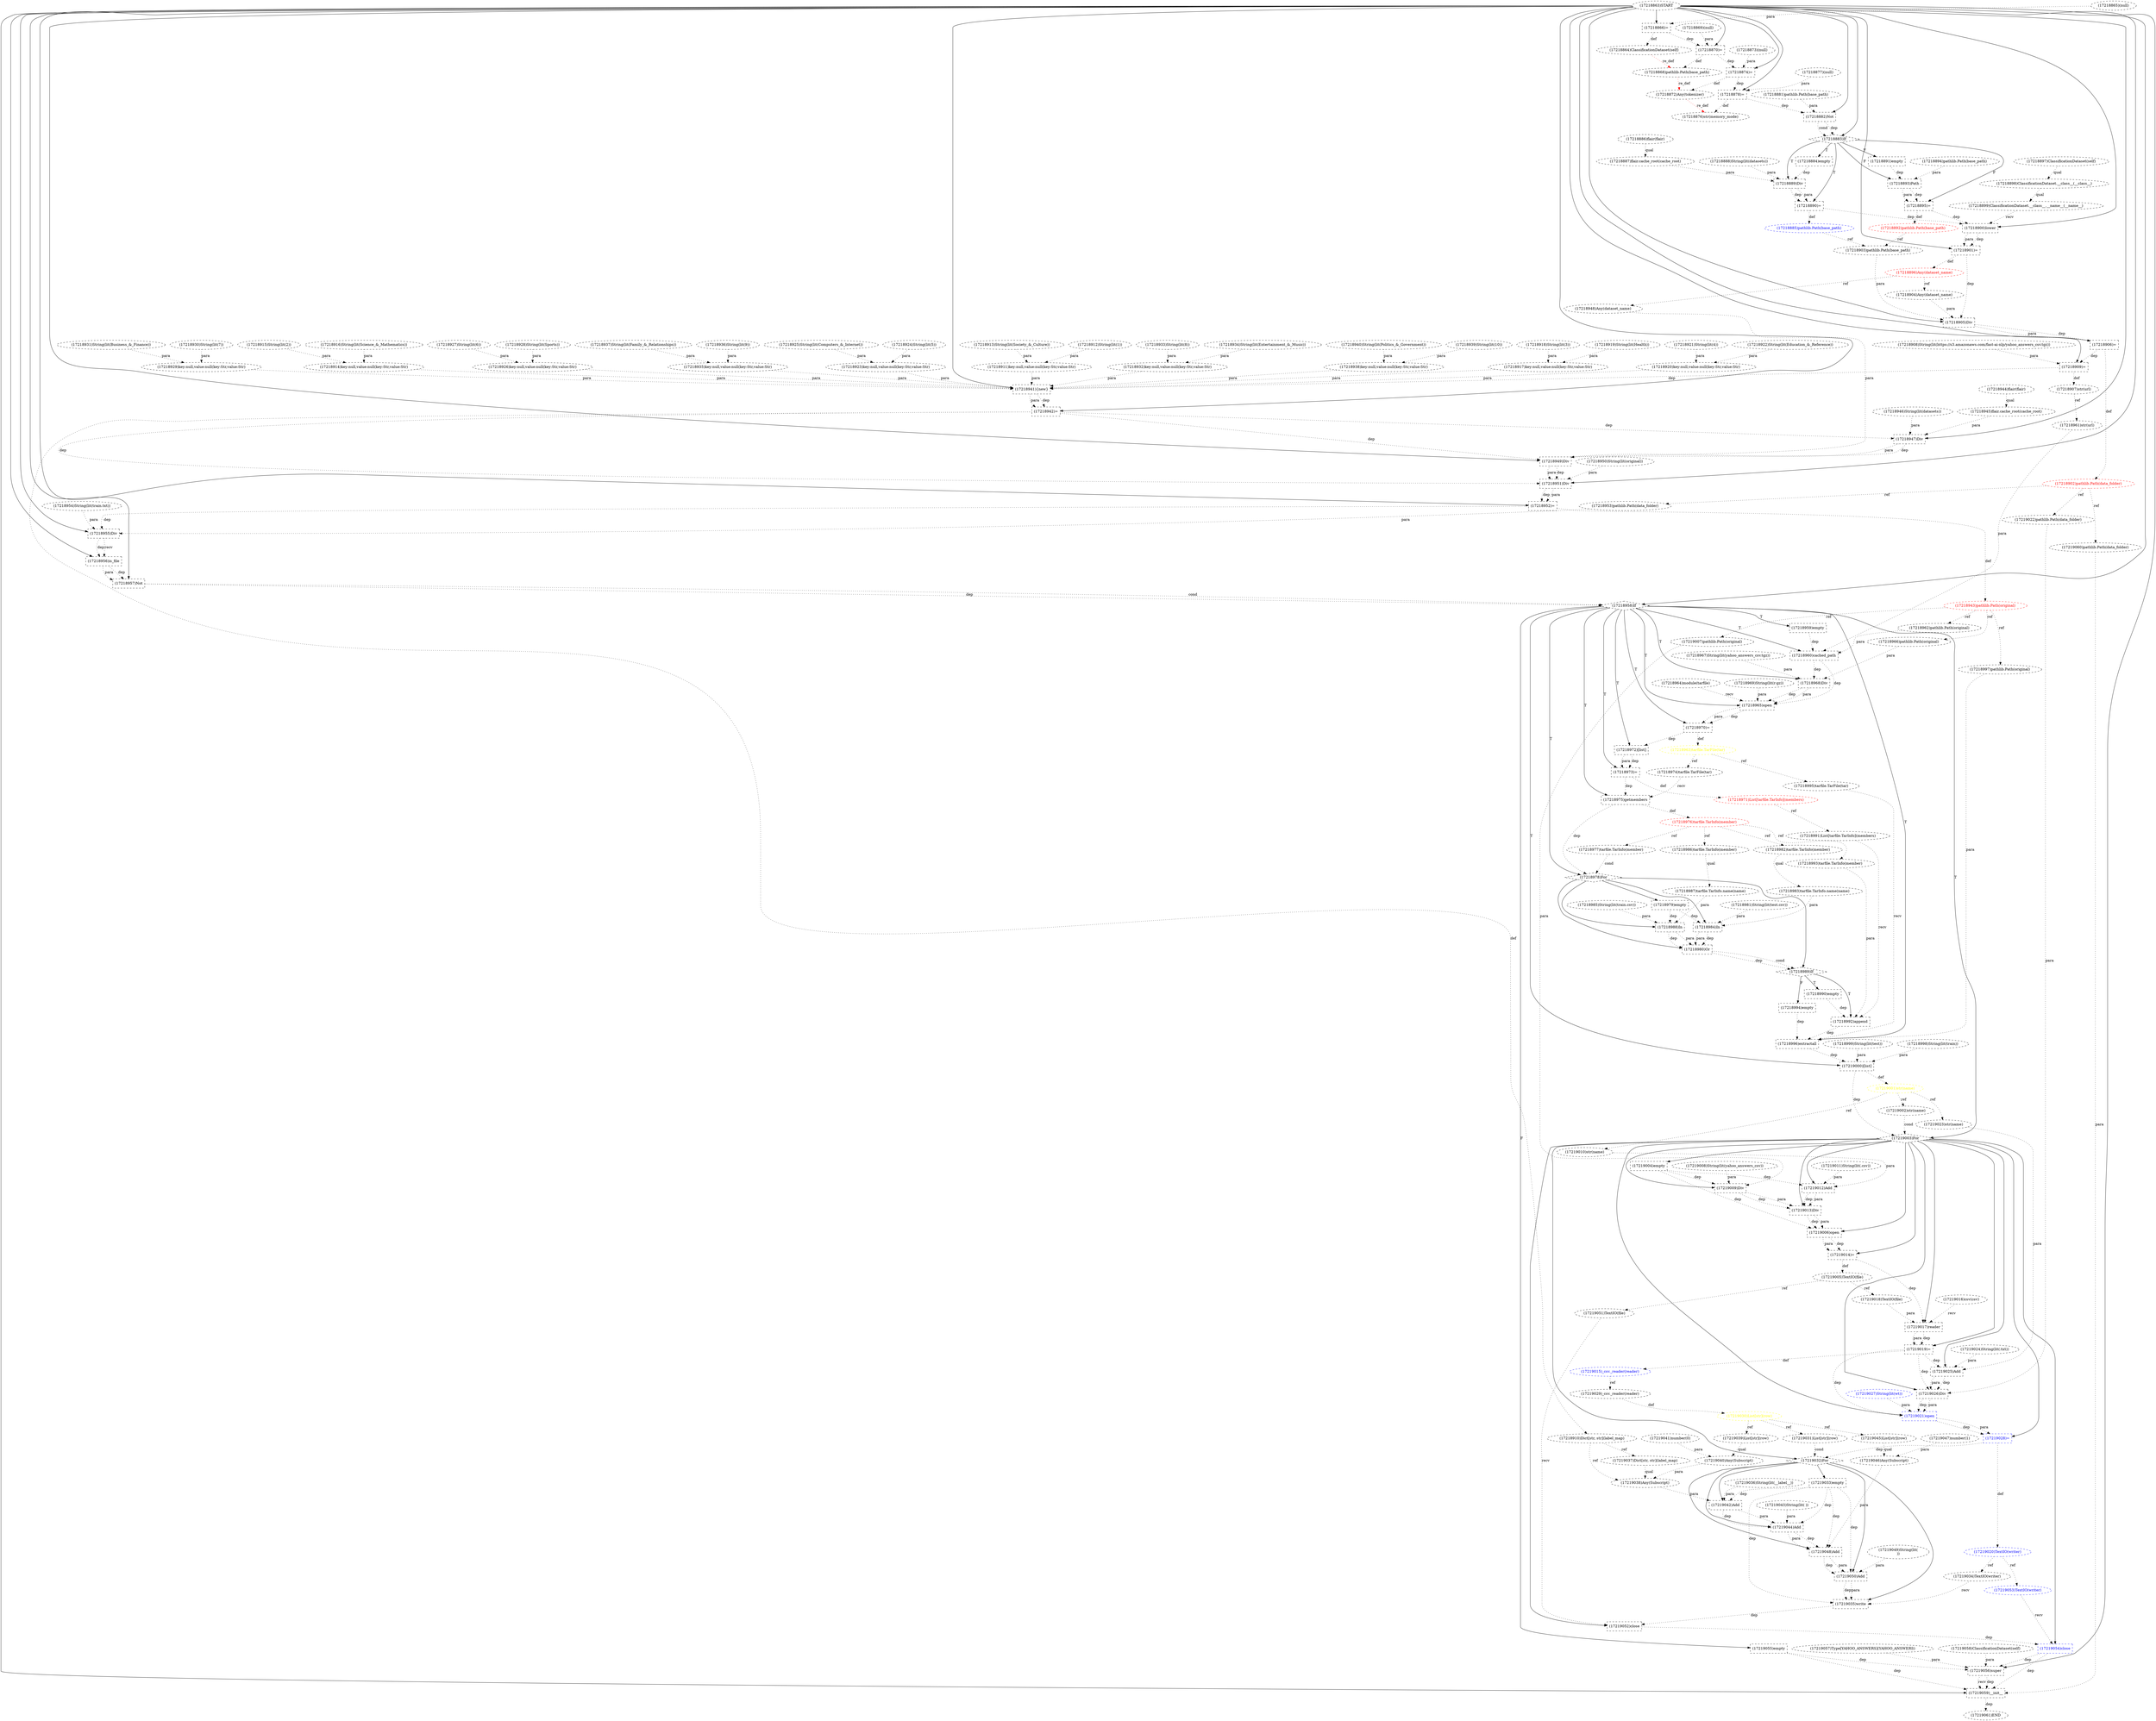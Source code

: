 digraph G {
1 [label="(17218911)key:null,value:null(key:Str,value:Str)" shape=ellipse style=dashed]
2 [label="(17219020)TextIO(writer)" shape=ellipse style=dashed color=blue fontcolor=blue]
3 [label="(17218974)tarfile.TarFile(tar)" shape=ellipse style=dashed]
4 [label="(17219043)String(lit( ))" shape=ellipse style=dashed]
5 [label="(17218958)If" shape=diamond style=dashed]
6 [label="(17218993)tarfile.TarInfo(member)" shape=ellipse style=dashed]
7 [label="(17218975)getmembers" shape=box style=dashed]
8 [label="(17219035)write" shape=box style=dashed]
9 [label="(17218925)String(lit(Computers_&_Internet))" shape=ellipse style=dashed]
10 [label="(17218932)key:null,value:null(key:Str,value:Str)" shape=ellipse style=dashed]
11 [label="(17218900)lower" shape=box style=dashed]
12 [label="(17218967)String(lit(yahoo_answers_csv.tgz))" shape=ellipse style=dashed]
13 [label="(17219011)String(lit(.csv))" shape=ellipse style=dashed]
14 [label="(17218881)pathlib.Path(base_path)" shape=ellipse style=dashed]
15 [label="(17218981)String(lit(test.csv))" shape=ellipse style=dashed]
16 [label="(17218897)ClassificationDataset(self)" shape=ellipse style=dashed]
17 [label="(17218959)empty" shape=box style=dashed]
18 [label="(17218896)Any(dataset_name)" shape=ellipse style=dashed color=red fontcolor=red]
19 [label="(17218876)str(memory_mode)" shape=ellipse style=dashed]
20 [label="(17218972)[list]" shape=box style=dashed]
21 [label="(17219018)TextIO(file)" shape=ellipse style=dashed]
22 [label="(17218908)String(lit(https://s3.amazonaws.com/fast-ai-nlp/yahoo_answers_csv.tgz))" shape=ellipse style=dashed]
23 [label="(17218939)String(lit(10))" shape=ellipse style=dashed]
24 [label="(17218953)pathlib.Path(data_folder)" shape=ellipse style=dashed]
25 [label="(17219010)str(name)" shape=ellipse style=dashed]
26 [label="(17219017)reader" shape=box style=dashed]
27 [label="(17218893)Path" shape=box style=dashed]
28 [label="(17218866)=" shape=box style=dashed]
29 [label="(17218990)empty" shape=box style=dashed]
30 [label="(17218892)pathlib.Path(base_path)" shape=ellipse style=dashed color=red fontcolor=red]
31 [label="(17219041)number(0)" shape=ellipse style=dashed]
32 [label="(17219005)TextIO(file)" shape=ellipse style=dashed color=black fontcolor=black]
33 [label="(17219057)Type[YAHOO_ANSWERS](YAHOO_ANSWERS)" shape=ellipse style=dashed]
34 [label="(17218895)=" shape=box style=dashed]
35 [label="(17218873)(null)" shape=ellipse style=dashed]
36 [label="(17218938)key:null,value:null(key:Str,value:Str)" shape=ellipse style=dashed]
37 [label="(17219016)csv(csv)" shape=ellipse style=dashed]
38 [label="(17218874)=" shape=box style=dashed]
39 [label="(17218982)tarfile.TarInfo(member)" shape=ellipse style=dashed]
40 [label="(17218917)key:null,value:null(key:Str,value:Str)" shape=ellipse style=dashed]
41 [label="(17219030)List[str](row)" shape=ellipse style=dashed color=yellow fontcolor=yellow]
42 [label="(17218864)ClassificationDataset(self)" shape=ellipse style=dashed]
43 [label="(17218937)String(lit(Family_&_Relationships))" shape=ellipse style=dashed]
44 [label="(17218955)Div" shape=box style=dashed]
45 [label="(17218951)Div" shape=box style=dashed]
46 [label="(17218922)String(lit(Education_&_Reference))" shape=ellipse style=dashed]
47 [label="(17219022)pathlib.Path(data_folder)" shape=ellipse style=dashed]
48 [label="(17218997)pathlib.Path(original)" shape=ellipse style=dashed]
49 [label="(17218885)pathlib.Path(base_path)" shape=ellipse style=dashed color=blue fontcolor=blue]
50 [label="(17218962)pathlib.Path(original)" shape=ellipse style=dashed]
51 [label="(17218989)If" shape=diamond style=dashed]
52 [label="(17219039)List[str](row)" shape=ellipse style=dashed]
53 [label="(17219045)List[str](row)" shape=ellipse style=dashed]
54 [label="(17218985)String(lit(train.csv))" shape=ellipse style=dashed]
55 [label="(17218991)List[tarfile.TarInfo](members)" shape=ellipse style=dashed]
56 [label="(17219013)Div" shape=box style=dashed]
57 [label="(17219019)=" shape=box style=dashed]
58 [label="(17218870)=" shape=box style=dashed]
59 [label="(17218943)pathlib.Path(original)" shape=ellipse style=dashed color=red fontcolor=red]
60 [label="(17218863)START" style=dashed]
61 [label="(17219034)TextIO(writer)" shape=ellipse style=dashed]
62 [label="(17219056)super" shape=box style=dashed]
63 [label="(17219051)TextIO(file)" shape=ellipse style=dashed color=black fontcolor=black]
64 [label="(17218920)key:null,value:null(key:Str,value:Str)" shape=ellipse style=dashed]
65 [label="(17218890)=" shape=box style=dashed]
66 [label="(17219048)Add" shape=box style=dashed]
67 [label="(17218883)If" shape=diamond style=dashed]
68 [label="(17218971)List[tarfile.TarInfo](members)" shape=ellipse style=dashed color=red fontcolor=red]
69 [label="(17218940)String(lit(Politics_&_Government))" shape=ellipse style=dashed]
70 [label="(17218929)key:null,value:null(key:Str,value:Str)" shape=ellipse style=dashed]
71 [label="(17218945)flair.cache_root(cache_root)" shape=ellipse style=dashed]
72 [label="(17218996)extractall" shape=box style=dashed]
73 [label="(17219002)str(name)" shape=ellipse style=dashed]
74 [label="(17218921)String(lit(4))" shape=ellipse style=dashed]
75 [label="(17218927)String(lit(6))" shape=ellipse style=dashed]
76 [label="(17218905)Div" shape=box style=dashed]
77 [label="(17219049)String(lit(
))" shape=ellipse style=dashed]
78 [label="(17218931)String(lit(Business_&_Finance))" shape=ellipse style=dashed]
79 [label="(17218979)empty" shape=box style=dashed]
80 [label="(17218995)tarfile.TarFile(tar)" shape=ellipse style=dashed]
81 [label="(17218865)(null)" shape=ellipse style=dashed]
82 [label="(17218965)open" shape=box style=dashed]
83 [label="(17218988)In" shape=box style=dashed]
84 [label="(17218904)Any(dataset_name)" shape=ellipse style=dashed]
85 [label="(17218915)String(lit(2))" shape=ellipse style=dashed]
86 [label="(17219027)String(lit(wt))" shape=ellipse style=dashed color=blue fontcolor=blue]
87 [label="(17218889)Div" shape=box style=dashed]
88 [label="(17218869)(null)" shape=ellipse style=dashed]
89 [label="(17219046)Any(Subscript)" shape=ellipse style=dashed]
90 [label="(17218910)Dict[str, str](label_map)" shape=ellipse style=dashed color=black fontcolor=black]
91 [label="(17219009)Div" shape=box style=dashed]
92 [label="(17218983)tarfile.TarInfo.name(name)" shape=ellipse style=dashed]
93 [label="(17218914)key:null,value:null(key:Str,value:Str)" shape=ellipse style=dashed]
94 [label="(17218934)String(lit(Entertainment_&_Music))" shape=ellipse style=dashed]
95 [label="(17219036)String(lit(__label__))" shape=ellipse style=dashed]
96 [label="(17218963)tarfile.TarFile(tar)" shape=ellipse style=dashed color=yellow fontcolor=yellow]
97 [label="(17219015)_csv._reader(reader)" shape=ellipse style=dashed color=blue fontcolor=blue]
98 [label="(17218950)String(lit(original))" shape=ellipse style=dashed]
99 [label="(17218978)For" shape=diamond style=dashed]
100 [label="(17218973)=" shape=box style=dashed]
101 [label="(17218977)tarfile.TarInfo(member)" shape=ellipse style=dashed]
102 [label="(17219055)empty" shape=box style=dashed]
103 [label="(17218928)String(lit(Sports))" shape=ellipse style=dashed]
104 [label="(17218926)key:null,value:null(key:Str,value:Str)" shape=ellipse style=dashed]
105 [label="(17218986)tarfile.TarInfo(member)" shape=ellipse style=dashed]
106 [label="(17219053)TextIO(writer)" shape=ellipse style=dashed color=blue fontcolor=blue]
107 [label="(17218933)String(lit(8))" shape=ellipse style=dashed]
108 [label="(17219032)For" shape=diamond style=dashed]
109 [label="(17218884)empty" shape=box style=dashed]
110 [label="(17218935)key:null,value:null(key:Str,value:Str)" shape=ellipse style=dashed]
111 [label="(17219040)Any(Subscript)" shape=ellipse style=dashed]
112 [label="(17218919)String(lit(Health))" shape=ellipse style=dashed]
113 [label="(17219050)Add" shape=box style=dashed]
114 [label="(17219007)pathlib.Path(original)" shape=ellipse style=dashed]
115 [label="(17219000)[list]" shape=box style=dashed]
116 [label="(17218976)tarfile.TarInfo(member)" shape=ellipse style=dashed color=red fontcolor=red]
117 [label="(17218901)=" shape=box style=dashed]
118 [label="(17218902)pathlib.Path(data_folder)" shape=ellipse style=dashed color=red fontcolor=red]
119 [label="(17219004)empty" shape=box style=dashed]
120 [label="(17218924)String(lit(5))" shape=ellipse style=dashed]
121 [label="(17218916)String(lit(Science_&_Mathematics))" shape=ellipse style=dashed]
122 [label="(17219024)String(lit(.txt))" shape=ellipse style=dashed]
123 [label="(17219060)pathlib.Path(data_folder)" shape=ellipse style=dashed]
124 [label="(17219029)_csv._reader(reader)" shape=ellipse style=dashed]
125 [label="(17218894)pathlib.Path(base_path)" shape=ellipse style=dashed]
126 [label="(17218942)=" shape=box style=dashed]
127 [label="(17219058)ClassificationDataset(self)" shape=ellipse style=dashed]
128 [label="(17218886)flair(flair)" shape=ellipse style=dashed]
129 [label="(17219047)number(1)" shape=ellipse style=dashed]
130 [label="(17218913)String(lit(Society_&_Culture))" shape=ellipse style=dashed]
131 [label="(17218907)str(url)" shape=ellipse style=dashed color=black fontcolor=black]
132 [label="(17218964)module(tarfile)" shape=ellipse style=dashed]
133 [label="(17218968)Div" shape=box style=dashed]
134 [label="(17219012)Add" shape=box style=dashed]
135 [label="(17218887)flair.cache_root(cache_root)" shape=ellipse style=dashed]
136 [label="(17218891)empty" shape=box style=dashed]
137 [label="(17218877)(null)" shape=ellipse style=dashed]
138 [label="(17218930)String(lit(7))" shape=ellipse style=dashed]
139 [label="(17219054)close" shape=box style=dashed color=blue fontcolor=blue]
140 [label="(17219003)For" shape=diamond style=dashed]
141 [label="(17218898)ClassificationDataset.__class__(__class__)" shape=ellipse style=dashed]
142 [label="(17218969)String(lit(r:gz))" shape=ellipse style=dashed]
143 [label="(17219021)open" shape=box style=dashed color=blue fontcolor=blue]
144 [label="(17218944)flair(flair)" shape=ellipse style=dashed]
145 [label="(17219038)Any(Subscript)" shape=ellipse style=dashed]
146 [label="(17218947)Div" shape=box style=dashed]
147 [label="(17218960)cached_path" shape=box style=dashed]
148 [label="(17218970)=" shape=box style=dashed]
149 [label="(17218952)=" shape=box style=dashed]
150 [label="(17219033)empty" shape=box style=dashed]
151 [label="(17218980)Or" shape=box style=dashed]
152 [label="(17218941){new}" shape=box style=dashed]
153 [label="(17218868)pathlib.Path(base_path)" shape=ellipse style=dashed]
154 [label="(17218878)=" shape=box style=dashed]
155 [label="(17218936)String(lit(9))" shape=ellipse style=dashed]
156 [label="(17218948)Any(dataset_name)" shape=ellipse style=dashed]
157 [label="(17219006)open" shape=box style=dashed color=black fontcolor=black]
158 [label="(17219008)String(lit(yahoo_answers_csv))" shape=ellipse style=dashed]
159 [label="(17219025)Add" shape=box style=dashed]
160 [label="(17218888)String(lit(datasets))" shape=ellipse style=dashed]
161 [label="(17218923)key:null,value:null(key:Str,value:Str)" shape=ellipse style=dashed]
162 [label="(17219042)Add" shape=box style=dashed]
163 [label="(17218957)Not" shape=box style=dashed]
164 [label="(17219023)str(name)" shape=ellipse style=dashed]
165 [label="(17218946)String(lit(datasets))" shape=ellipse style=dashed]
166 [label="(17219061)END" style=dashed]
167 [label="(17218987)tarfile.TarInfo.name(name)" shape=ellipse style=dashed]
168 [label="(17218992)append" shape=box style=dashed]
169 [label="(17219026)Div" shape=box style=dashed]
170 [label="(17218984)In" shape=box style=dashed]
171 [label="(17218918)String(lit(3))" shape=ellipse style=dashed]
172 [label="(17219031)List[str](row)" shape=ellipse style=dashed]
173 [label="(17218903)pathlib.Path(base_path)" shape=ellipse style=dashed]
174 [label="(17218961)str(url)" shape=ellipse style=dashed]
175 [label="(17219044)Add" shape=box style=dashed]
176 [label="(17218906)=" shape=box style=dashed]
177 [label="(17218899)ClassificationDataset.__class__.__name__(__name__)" shape=ellipse style=dashed]
178 [label="(17219037)Dict[str, str](label_map)" shape=ellipse style=dashed]
179 [label="(17218966)pathlib.Path(original)" shape=ellipse style=dashed]
180 [label="(17219052)close" shape=box style=dashed color=black fontcolor=black]
181 [label="(17218999)String(lit(test))" shape=ellipse style=dashed]
182 [label="(17218956)is_file" shape=box style=dashed]
183 [label="(17218994)empty" shape=box style=dashed]
184 [label="(17219014)=" shape=box style=dashed color=black fontcolor=black]
185 [label="(17219028)=" shape=box style=dashed color=blue fontcolor=blue]
186 [label="(17218882)Not" shape=box style=dashed]
187 [label="(17219059)__init__" shape=box style=dashed]
188 [label="(17218954)String(lit(train.txt))" shape=ellipse style=dashed]
189 [label="(17218998)String(lit(train))" shape=ellipse style=dashed]
190 [label="(17218949)Div" shape=box style=dashed]
191 [label="(17218912)String(lit(1))" shape=ellipse style=dashed]
192 [label="(17218872)Any(tokenizer)" shape=ellipse style=dashed]
193 [label="(17219001)str(name)" shape=ellipse style=dashed color=yellow fontcolor=yellow]
194 [label="(17218909)=" shape=box style=dashed]
191 -> 1 [label="para" style=dotted];
130 -> 1 [label="para" style=dotted];
185 -> 2 [label="def" style=dotted];
96 -> 3 [label="ref" style=dotted];
60 -> 5 [label="" style=solid];
163 -> 5 [label="dep" style=dotted];
163 -> 5 [label="cond" style=dotted];
116 -> 6 [label="ref" style=dotted];
5 -> 7 [label="T"];
3 -> 7 [label="recv" style=dotted];
100 -> 7 [label="dep" style=dotted];
108 -> 8 [label="" style=solid];
61 -> 8 [label="recv" style=dotted];
113 -> 8 [label="dep" style=dotted];
113 -> 8 [label="para" style=dotted];
150 -> 8 [label="dep" style=dotted];
107 -> 10 [label="para" style=dotted];
94 -> 10 [label="para" style=dotted];
60 -> 11 [label="" style=solid];
177 -> 11 [label="recv" style=dotted];
65 -> 11 [label="dep" style=dotted];
34 -> 11 [label="dep" style=dotted];
5 -> 17 [label="T"];
117 -> 18 [label="def" style=dotted];
154 -> 19 [label="def" style=dotted];
192 -> 19 [label="re_def" style=dotted color=red];
5 -> 20 [label="T"];
148 -> 20 [label="dep" style=dotted];
32 -> 21 [label="ref" style=dotted];
118 -> 24 [label="ref" style=dotted];
193 -> 25 [label="ref" style=dotted];
140 -> 26 [label="" style=solid];
37 -> 26 [label="recv" style=dotted];
21 -> 26 [label="para" style=dotted];
184 -> 26 [label="dep" style=dotted];
67 -> 27 [label="F"];
125 -> 27 [label="para" style=dotted];
136 -> 27 [label="dep" style=dotted];
60 -> 28 [label="" style=solid];
81 -> 28 [label="para" style=dotted];
51 -> 29 [label="T"];
34 -> 30 [label="def" style=dotted];
184 -> 32 [label="def" style=dotted];
67 -> 34 [label="F"];
27 -> 34 [label="dep" style=dotted];
27 -> 34 [label="para" style=dotted];
23 -> 36 [label="para" style=dotted];
69 -> 36 [label="para" style=dotted];
60 -> 38 [label="" style=solid];
35 -> 38 [label="para" style=dotted];
58 -> 38 [label="dep" style=dotted];
116 -> 39 [label="ref" style=dotted];
171 -> 40 [label="para" style=dotted];
112 -> 40 [label="para" style=dotted];
124 -> 41 [label="def" style=dotted];
28 -> 42 [label="def" style=dotted];
60 -> 44 [label="" style=solid];
24 -> 44 [label="para" style=dotted];
188 -> 44 [label="para" style=dotted];
149 -> 44 [label="dep" style=dotted];
60 -> 45 [label="" style=solid];
190 -> 45 [label="dep" style=dotted];
190 -> 45 [label="para" style=dotted];
98 -> 45 [label="para" style=dotted];
126 -> 45 [label="dep" style=dotted];
118 -> 47 [label="ref" style=dotted];
59 -> 48 [label="ref" style=dotted];
65 -> 49 [label="def" style=dotted];
59 -> 50 [label="ref" style=dotted];
99 -> 51 [label="" style=solid];
151 -> 51 [label="dep" style=dotted];
151 -> 51 [label="cond" style=dotted];
41 -> 52 [label="ref" style=dotted];
41 -> 53 [label="ref" style=dotted];
68 -> 55 [label="ref" style=dotted];
140 -> 56 [label="" style=solid];
91 -> 56 [label="dep" style=dotted];
91 -> 56 [label="para" style=dotted];
134 -> 56 [label="dep" style=dotted];
134 -> 56 [label="para" style=dotted];
140 -> 57 [label="" style=solid];
26 -> 57 [label="dep" style=dotted];
26 -> 57 [label="para" style=dotted];
60 -> 58 [label="" style=solid];
88 -> 58 [label="para" style=dotted];
28 -> 58 [label="dep" style=dotted];
149 -> 59 [label="def" style=dotted];
2 -> 61 [label="ref" style=dotted];
60 -> 62 [label="" style=solid];
33 -> 62 [label="para" style=dotted];
127 -> 62 [label="para" style=dotted];
139 -> 62 [label="dep" style=dotted];
102 -> 62 [label="dep" style=dotted];
32 -> 63 [label="ref" style=dotted];
74 -> 64 [label="para" style=dotted];
46 -> 64 [label="para" style=dotted];
67 -> 65 [label="T"];
87 -> 65 [label="dep" style=dotted];
87 -> 65 [label="para" style=dotted];
108 -> 66 [label="" style=solid];
175 -> 66 [label="dep" style=dotted];
175 -> 66 [label="para" style=dotted];
89 -> 66 [label="para" style=dotted];
150 -> 66 [label="dep" style=dotted];
60 -> 67 [label="" style=solid];
186 -> 67 [label="dep" style=dotted];
186 -> 67 [label="cond" style=dotted];
100 -> 68 [label="def" style=dotted];
138 -> 70 [label="para" style=dotted];
78 -> 70 [label="para" style=dotted];
144 -> 71 [label="qual" style=dotted];
5 -> 72 [label="T"];
80 -> 72 [label="recv" style=dotted];
48 -> 72 [label="para" style=dotted];
183 -> 72 [label="dep" style=dotted];
168 -> 72 [label="dep" style=dotted];
193 -> 73 [label="ref" style=dotted];
60 -> 76 [label="" style=solid];
173 -> 76 [label="para" style=dotted];
84 -> 76 [label="para" style=dotted];
117 -> 76 [label="dep" style=dotted];
99 -> 79 [label="" style=solid];
96 -> 80 [label="ref" style=dotted];
5 -> 82 [label="T"];
132 -> 82 [label="recv" style=dotted];
133 -> 82 [label="dep" style=dotted];
133 -> 82 [label="para" style=dotted];
142 -> 82 [label="para" style=dotted];
147 -> 82 [label="dep" style=dotted];
99 -> 83 [label="" style=solid];
54 -> 83 [label="para" style=dotted];
167 -> 83 [label="para" style=dotted];
79 -> 83 [label="dep" style=dotted];
18 -> 84 [label="ref" style=dotted];
67 -> 87 [label="T"];
135 -> 87 [label="para" style=dotted];
160 -> 87 [label="para" style=dotted];
109 -> 87 [label="dep" style=dotted];
53 -> 89 [label="qual" style=dotted];
129 -> 89 [label="para" style=dotted];
126 -> 90 [label="def" style=dotted];
140 -> 91 [label="" style=solid];
114 -> 91 [label="para" style=dotted];
158 -> 91 [label="para" style=dotted];
119 -> 91 [label="dep" style=dotted];
39 -> 92 [label="qual" style=dotted];
85 -> 93 [label="para" style=dotted];
121 -> 93 [label="para" style=dotted];
148 -> 96 [label="def" style=dotted];
57 -> 97 [label="def" style=dotted];
5 -> 99 [label="T"];
7 -> 99 [label="dep" style=dotted];
101 -> 99 [label="cond" style=dotted];
5 -> 100 [label="T"];
20 -> 100 [label="dep" style=dotted];
20 -> 100 [label="para" style=dotted];
116 -> 101 [label="ref" style=dotted];
5 -> 102 [label="F"];
75 -> 104 [label="para" style=dotted];
103 -> 104 [label="para" style=dotted];
116 -> 105 [label="ref" style=dotted];
2 -> 106 [label="ref" style=dotted];
140 -> 108 [label="" style=solid];
172 -> 108 [label="cond" style=dotted];
185 -> 108 [label="dep" style=dotted];
67 -> 109 [label="T"];
155 -> 110 [label="para" style=dotted];
43 -> 110 [label="para" style=dotted];
52 -> 111 [label="qual" style=dotted];
31 -> 111 [label="para" style=dotted];
108 -> 113 [label="" style=solid];
66 -> 113 [label="dep" style=dotted];
66 -> 113 [label="para" style=dotted];
77 -> 113 [label="para" style=dotted];
150 -> 113 [label="dep" style=dotted];
59 -> 114 [label="ref" style=dotted];
5 -> 115 [label="T"];
189 -> 115 [label="para" style=dotted];
181 -> 115 [label="para" style=dotted];
72 -> 115 [label="dep" style=dotted];
7 -> 116 [label="def" style=dotted];
60 -> 117 [label="" style=solid];
11 -> 117 [label="dep" style=dotted];
11 -> 117 [label="para" style=dotted];
176 -> 118 [label="def" style=dotted];
140 -> 119 [label="" style=solid];
118 -> 123 [label="ref" style=dotted];
97 -> 124 [label="ref" style=dotted];
60 -> 126 [label="" style=solid];
152 -> 126 [label="dep" style=dotted];
152 -> 126 [label="para" style=dotted];
194 -> 131 [label="def" style=dotted];
5 -> 133 [label="T"];
179 -> 133 [label="para" style=dotted];
12 -> 133 [label="para" style=dotted];
147 -> 133 [label="dep" style=dotted];
140 -> 134 [label="" style=solid];
25 -> 134 [label="para" style=dotted];
13 -> 134 [label="para" style=dotted];
119 -> 134 [label="dep" style=dotted];
128 -> 135 [label="qual" style=dotted];
67 -> 136 [label="F"];
140 -> 139 [label="" style=solid];
106 -> 139 [label="recv" style=dotted];
180 -> 139 [label="dep" style=dotted];
5 -> 140 [label="T"];
115 -> 140 [label="dep" style=dotted];
73 -> 140 [label="cond" style=dotted];
16 -> 141 [label="qual" style=dotted];
140 -> 143 [label="" style=solid];
169 -> 143 [label="dep" style=dotted];
169 -> 143 [label="para" style=dotted];
86 -> 143 [label="para" style=dotted];
57 -> 143 [label="dep" style=dotted];
178 -> 145 [label="qual" style=dotted];
111 -> 145 [label="para" style=dotted];
90 -> 145 [label="ref" style=dotted];
60 -> 146 [label="" style=solid];
71 -> 146 [label="para" style=dotted];
165 -> 146 [label="para" style=dotted];
126 -> 146 [label="dep" style=dotted];
5 -> 147 [label="T"];
174 -> 147 [label="para" style=dotted];
50 -> 147 [label="para" style=dotted];
17 -> 147 [label="dep" style=dotted];
5 -> 148 [label="T"];
82 -> 148 [label="dep" style=dotted];
82 -> 148 [label="para" style=dotted];
60 -> 149 [label="" style=solid];
45 -> 149 [label="dep" style=dotted];
45 -> 149 [label="para" style=dotted];
108 -> 150 [label="" style=solid];
99 -> 151 [label="" style=solid];
170 -> 151 [label="dep" style=dotted];
170 -> 151 [label="para" style=dotted];
83 -> 151 [label="dep" style=dotted];
83 -> 151 [label="para" style=dotted];
60 -> 152 [label="" style=solid];
1 -> 152 [label="para" style=dotted];
93 -> 152 [label="para" style=dotted];
40 -> 152 [label="para" style=dotted];
64 -> 152 [label="para" style=dotted];
161 -> 152 [label="para" style=dotted];
104 -> 152 [label="para" style=dotted];
70 -> 152 [label="para" style=dotted];
10 -> 152 [label="para" style=dotted];
110 -> 152 [label="para" style=dotted];
36 -> 152 [label="para" style=dotted];
194 -> 152 [label="dep" style=dotted];
58 -> 153 [label="def" style=dotted];
42 -> 153 [label="re_def" style=dotted color=red];
60 -> 154 [label="" style=solid];
137 -> 154 [label="para" style=dotted];
38 -> 154 [label="dep" style=dotted];
18 -> 156 [label="ref" style=dotted];
140 -> 157 [label="" style=solid];
56 -> 157 [label="dep" style=dotted];
56 -> 157 [label="para" style=dotted];
119 -> 157 [label="dep" style=dotted];
140 -> 159 [label="" style=solid];
164 -> 159 [label="para" style=dotted];
122 -> 159 [label="para" style=dotted];
57 -> 159 [label="dep" style=dotted];
120 -> 161 [label="para" style=dotted];
9 -> 161 [label="para" style=dotted];
108 -> 162 [label="" style=solid];
95 -> 162 [label="para" style=dotted];
145 -> 162 [label="para" style=dotted];
150 -> 162 [label="dep" style=dotted];
60 -> 163 [label="" style=solid];
182 -> 163 [label="dep" style=dotted];
182 -> 163 [label="para" style=dotted];
193 -> 164 [label="ref" style=dotted];
187 -> 166 [label="dep" style=dotted];
105 -> 167 [label="qual" style=dotted];
51 -> 168 [label="T"];
55 -> 168 [label="recv" style=dotted];
6 -> 168 [label="para" style=dotted];
29 -> 168 [label="dep" style=dotted];
140 -> 169 [label="" style=solid];
47 -> 169 [label="para" style=dotted];
159 -> 169 [label="dep" style=dotted];
159 -> 169 [label="para" style=dotted];
57 -> 169 [label="dep" style=dotted];
99 -> 170 [label="" style=solid];
15 -> 170 [label="para" style=dotted];
92 -> 170 [label="para" style=dotted];
79 -> 170 [label="dep" style=dotted];
41 -> 172 [label="ref" style=dotted];
49 -> 173 [label="ref" style=dotted];
30 -> 173 [label="ref" style=dotted];
131 -> 174 [label="ref" style=dotted];
108 -> 175 [label="" style=solid];
162 -> 175 [label="dep" style=dotted];
162 -> 175 [label="para" style=dotted];
4 -> 175 [label="para" style=dotted];
150 -> 175 [label="dep" style=dotted];
60 -> 176 [label="" style=solid];
76 -> 176 [label="dep" style=dotted];
76 -> 176 [label="para" style=dotted];
141 -> 177 [label="qual" style=dotted];
90 -> 178 [label="ref" style=dotted];
59 -> 179 [label="ref" style=dotted];
140 -> 180 [label="" style=solid];
63 -> 180 [label="recv" style=dotted];
8 -> 180 [label="dep" style=dotted];
60 -> 182 [label="" style=solid];
44 -> 182 [label="dep" style=dotted];
44 -> 182 [label="recv" style=dotted];
51 -> 183 [label="F"];
140 -> 184 [label="" style=solid];
157 -> 184 [label="dep" style=dotted];
157 -> 184 [label="para" style=dotted];
140 -> 185 [label="" style=solid];
143 -> 185 [label="dep" style=dotted];
143 -> 185 [label="para" style=dotted];
60 -> 186 [label="" style=solid];
14 -> 186 [label="para" style=dotted];
154 -> 186 [label="dep" style=dotted];
60 -> 187 [label="" style=solid];
62 -> 187 [label="dep" style=dotted];
62 -> 187 [label="recv" style=dotted];
123 -> 187 [label="para" style=dotted];
139 -> 187 [label="dep" style=dotted];
102 -> 187 [label="dep" style=dotted];
60 -> 190 [label="" style=solid];
146 -> 190 [label="dep" style=dotted];
146 -> 190 [label="para" style=dotted];
156 -> 190 [label="para" style=dotted];
126 -> 190 [label="dep" style=dotted];
38 -> 192 [label="def" style=dotted];
153 -> 192 [label="re_def" style=dotted color=red];
115 -> 193 [label="def" style=dotted];
60 -> 194 [label="" style=solid];
22 -> 194 [label="para" style=dotted];
176 -> 194 [label="dep" style=dotted];
}